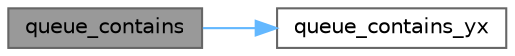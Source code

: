 digraph "queue_contains"
{
 // LATEX_PDF_SIZE
  bgcolor="transparent";
  edge [fontname=Helvetica,fontsize=10,labelfontname=Helvetica,labelfontsize=10];
  node [fontname=Helvetica,fontsize=10,shape=box,height=0.2,width=0.4];
  rankdir="LR";
  Node1 [label="queue_contains",height=0.2,width=0.4,color="gray40", fillcolor="grey60", style="filled", fontcolor="black",tooltip="check if a node is in the queue."];
  Node1 -> Node2 [color="steelblue1",style="solid"];
  Node2 [label="queue_contains_yx",height=0.2,width=0.4,color="grey40", fillcolor="white", style="filled",URL="$queue_8c.html#a4bd9a697a98602996e974f98c5d8dde7",tooltip="check if a node is in the queue."];
}
